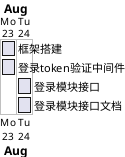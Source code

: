 @startgantt
Project starts 2021-08-23
[框架搭建] starts 2021-08-23 and ends 2021-08-23
[登录token验证中间件] starts 2021-08-23 and ends 2021-08-23
[登录模块接口] starts 2021-08-24 and ends 2021-08-24
[登录模块接口文档] starts 2021-08-24 and ends 2021-08-24
@endgantt
